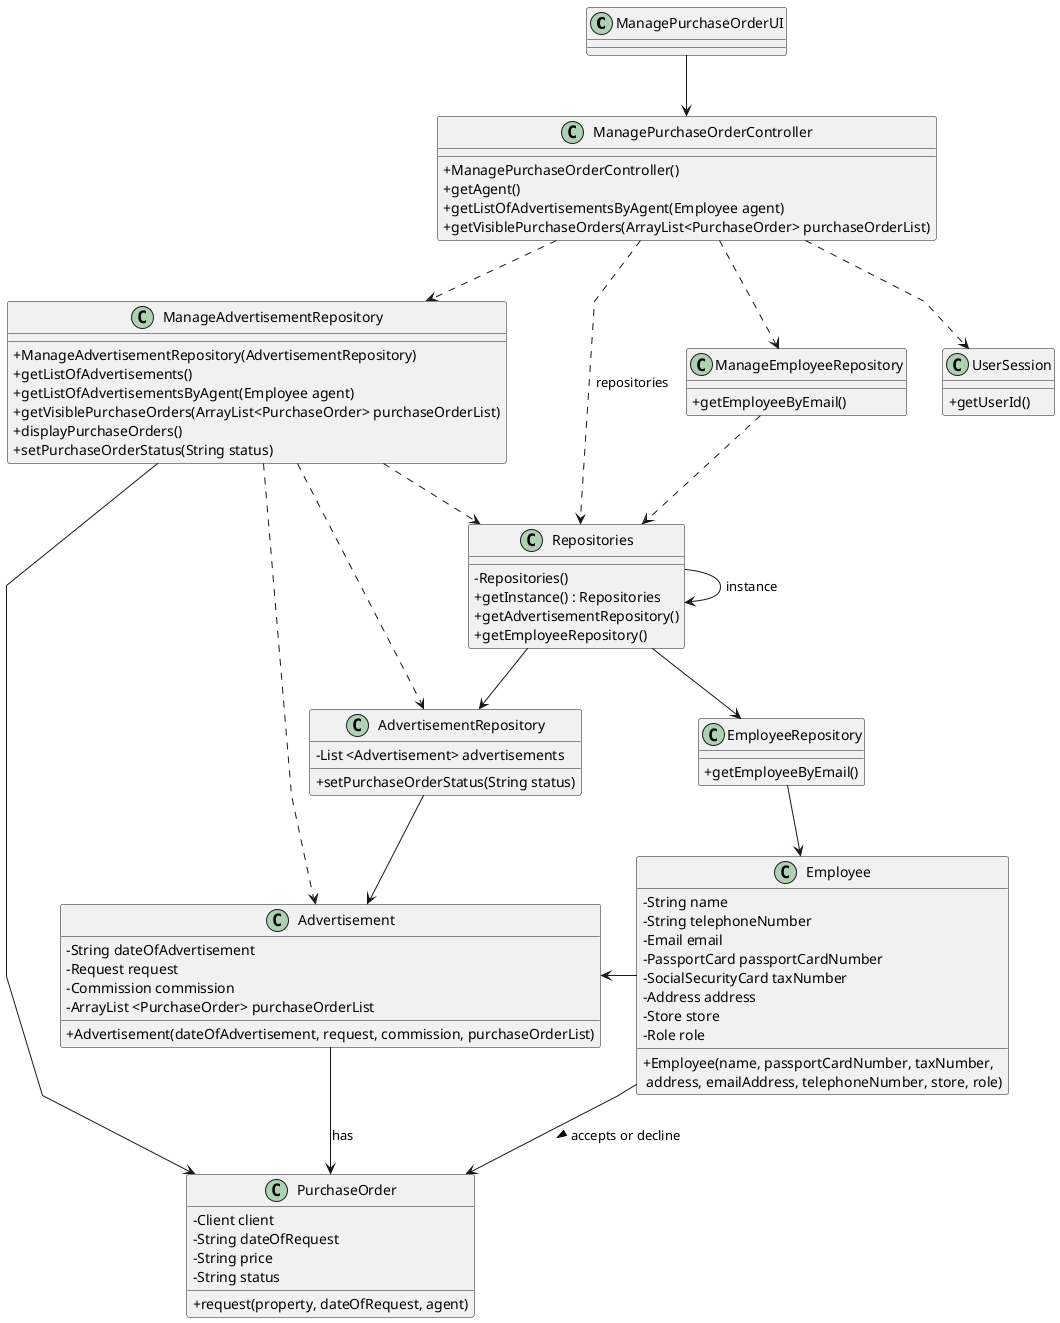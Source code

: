 @startuml
skinparam packageStyle rectangle
skinparam shadowing false
skinparam linetype polyline

skinparam classAttributeIconSize 0

class ManagePurchaseOrderUI {}
class ManagePurchaseOrderController {
    + ManagePurchaseOrderController()
    + getAgent()
    + getListOfAdvertisementsByAgent(Employee agent)
    + getVisiblePurchaseOrders(ArrayList<PurchaseOrder> purchaseOrderList)
}
class Repositories {
    - Repositories()
    + getInstance() : Repositories
    + getAdvertisementRepository()
    + getEmployeeRepository()
}
class ManageAdvertisementRepository{
    + ManageAdvertisementRepository(AdvertisementRepository)
    + getListOfAdvertisements()
    + getListOfAdvertisementsByAgent(Employee agent)
    + getVisiblePurchaseOrders(ArrayList<PurchaseOrder> purchaseOrderList)
    + displayPurchaseOrders()
    + setPurchaseOrderStatus(String status)
}
class PurchaseOrder{
    - Client client
    - String dateOfRequest
    - String price
    - String status
    + request(property, dateOfRequest, agent)
}
class Advertisement {
    - String dateOfAdvertisement
    - Request request
    - Commission commission
    -ArrayList <PurchaseOrder> purchaseOrderList
    + Advertisement(dateOfAdvertisement, request, commission, purchaseOrderList)
}
class AdvertisementRepository{
    -List <Advertisement> advertisements
    + setPurchaseOrderStatus(String status)
}
class EmployeeRepository{
    +getEmployeeByEmail()
}
class ManageEmployeeRepository{
    +getEmployeeByEmail()
}
class UserSession{
    +getUserId()
}
class Employee {
    - String name
    - String telephoneNumber
    - Email email
    - PassportCard passportCardNumber
    - SocialSecurityCard taxNumber
    - Address address
    - Store store
    - Role role
    + Employee(name, passportCardNumber, taxNumber,\n address, emailAddress, telephoneNumber, store, role)
}

ManagePurchaseOrderUI --> ManagePurchaseOrderController

ManagePurchaseOrderController ..> ManageEmployeeRepository
ManagePurchaseOrderController ..> UserSession
ManagePurchaseOrderController ...> Repositories : repositories
ManagePurchaseOrderController ..> ManageAdvertisementRepository

ManageAdvertisementRepository ..> Repositories
ManageEmployeeRepository ..> Repositories

Repositories --> AdvertisementRepository
Repositories --> EmployeeRepository
Repositories -> Repositories : instance

EmployeeRepository --> Employee
Employee --> PurchaseOrder : accepts or decline >

AdvertisementRepository --> Advertisement
Advertisement --> PurchaseOrder : has
Advertisement<-Employee

ManageAdvertisementRepository ..> AdvertisementRepository
ManageAdvertisementRepository ..> Advertisement
ManageAdvertisementRepository --> PurchaseOrder

@enduml